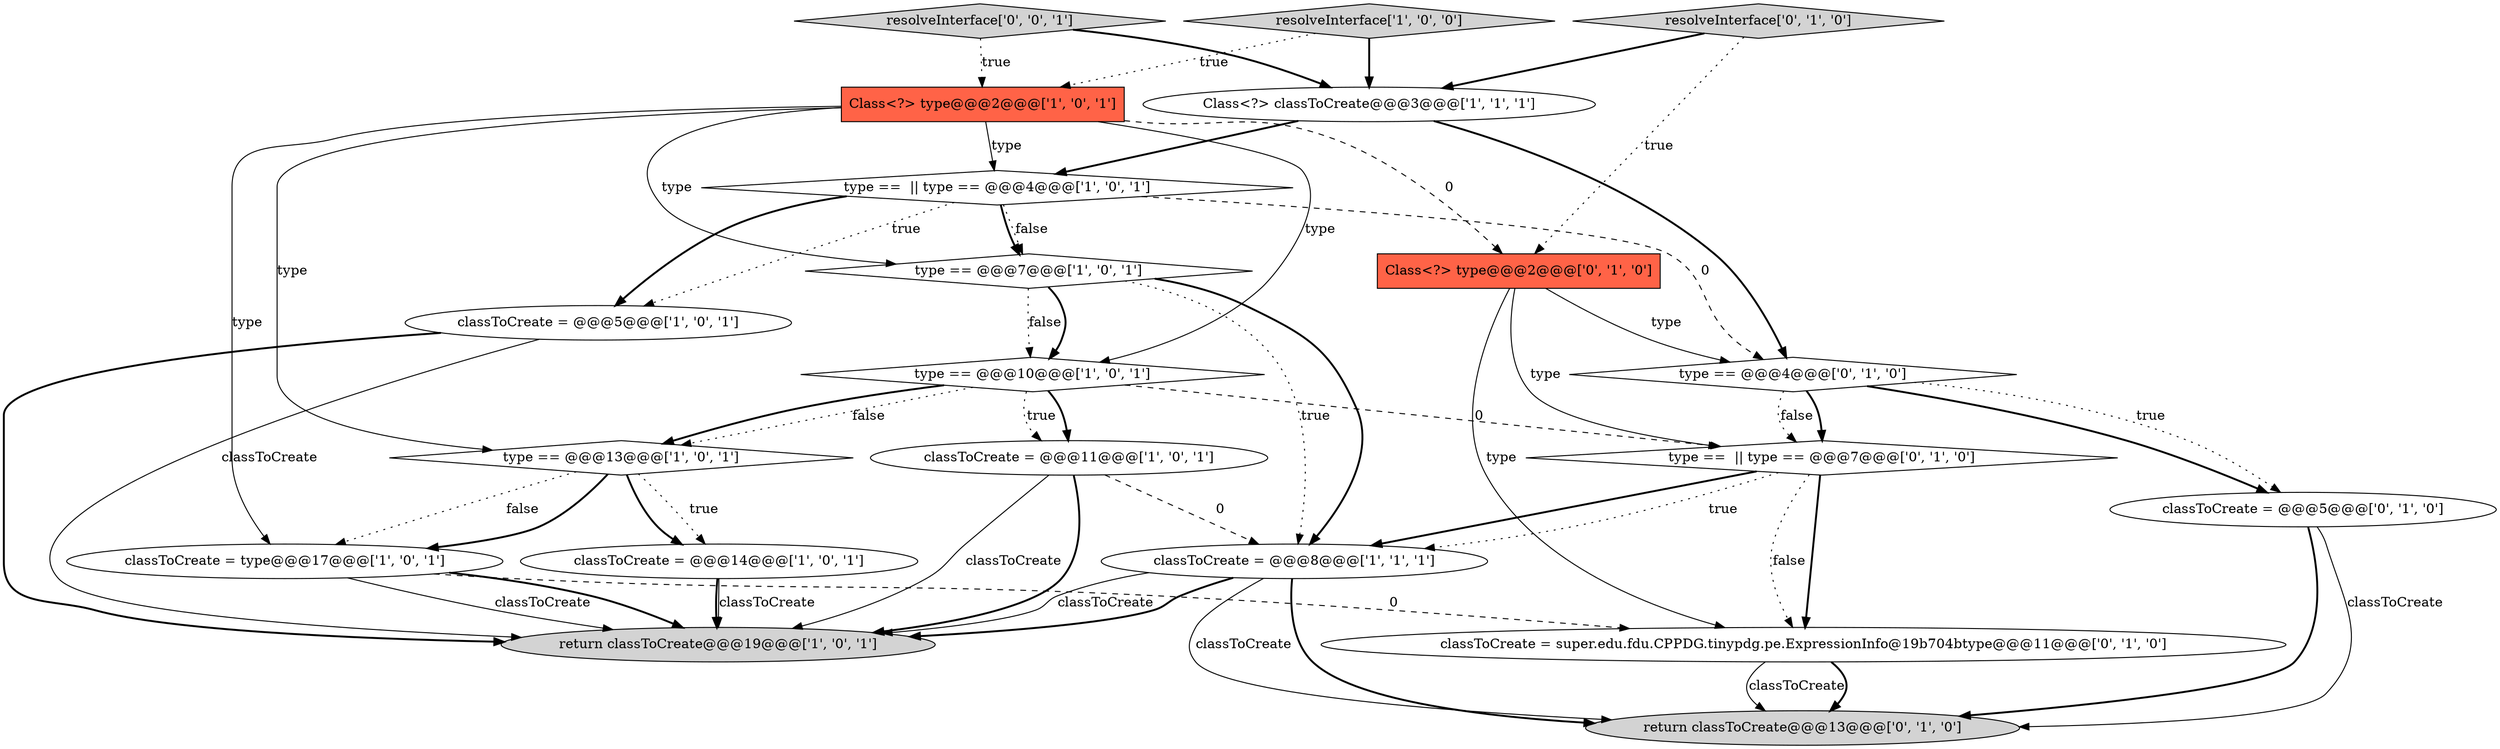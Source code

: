 digraph {
11 [style = filled, label = "classToCreate = @@@14@@@['1', '0', '1']", fillcolor = white, shape = ellipse image = "AAA0AAABBB1BBB"];
16 [style = filled, label = "Class<?> type@@@2@@@['0', '1', '0']", fillcolor = tomato, shape = box image = "AAA1AAABBB2BBB"];
12 [style = filled, label = "return classToCreate@@@19@@@['1', '0', '1']", fillcolor = lightgray, shape = ellipse image = "AAA0AAABBB1BBB"];
1 [style = filled, label = "type == @@@13@@@['1', '0', '1']", fillcolor = white, shape = diamond image = "AAA0AAABBB1BBB"];
14 [style = filled, label = "classToCreate = super.edu.fdu.CPPDG.tinypdg.pe.ExpressionInfo@19b704btype@@@11@@@['0', '1', '0']", fillcolor = white, shape = ellipse image = "AAA1AAABBB2BBB"];
5 [style = filled, label = "type ==  || type == @@@4@@@['1', '0', '1']", fillcolor = white, shape = diamond image = "AAA0AAABBB1BBB"];
15 [style = filled, label = "return classToCreate@@@13@@@['0', '1', '0']", fillcolor = lightgray, shape = ellipse image = "AAA0AAABBB2BBB"];
13 [style = filled, label = "type == @@@4@@@['0', '1', '0']", fillcolor = white, shape = diamond image = "AAA1AAABBB2BBB"];
0 [style = filled, label = "resolveInterface['1', '0', '0']", fillcolor = lightgray, shape = diamond image = "AAA0AAABBB1BBB"];
7 [style = filled, label = "classToCreate = type@@@17@@@['1', '0', '1']", fillcolor = white, shape = ellipse image = "AAA0AAABBB1BBB"];
17 [style = filled, label = "classToCreate = @@@5@@@['0', '1', '0']", fillcolor = white, shape = ellipse image = "AAA0AAABBB2BBB"];
6 [style = filled, label = "classToCreate = @@@8@@@['1', '1', '1']", fillcolor = white, shape = ellipse image = "AAA0AAABBB1BBB"];
8 [style = filled, label = "type == @@@7@@@['1', '0', '1']", fillcolor = white, shape = diamond image = "AAA0AAABBB1BBB"];
19 [style = filled, label = "type ==  || type == @@@7@@@['0', '1', '0']", fillcolor = white, shape = diamond image = "AAA1AAABBB2BBB"];
18 [style = filled, label = "resolveInterface['0', '1', '0']", fillcolor = lightgray, shape = diamond image = "AAA0AAABBB2BBB"];
2 [style = filled, label = "classToCreate = @@@5@@@['1', '0', '1']", fillcolor = white, shape = ellipse image = "AAA0AAABBB1BBB"];
9 [style = filled, label = "Class<?> type@@@2@@@['1', '0', '1']", fillcolor = tomato, shape = box image = "AAA0AAABBB1BBB"];
4 [style = filled, label = "classToCreate = @@@11@@@['1', '0', '1']", fillcolor = white, shape = ellipse image = "AAA0AAABBB1BBB"];
20 [style = filled, label = "resolveInterface['0', '0', '1']", fillcolor = lightgray, shape = diamond image = "AAA0AAABBB3BBB"];
3 [style = filled, label = "Class<?> classToCreate@@@3@@@['1', '1', '1']", fillcolor = white, shape = ellipse image = "AAA0AAABBB1BBB"];
10 [style = filled, label = "type == @@@10@@@['1', '0', '1']", fillcolor = white, shape = diamond image = "AAA0AAABBB1BBB"];
5->2 [style = bold, label=""];
9->7 [style = solid, label="type"];
18->3 [style = bold, label=""];
4->12 [style = solid, label="classToCreate"];
16->19 [style = solid, label="type"];
20->3 [style = bold, label=""];
5->13 [style = dashed, label="0"];
7->12 [style = solid, label="classToCreate"];
5->8 [style = bold, label=""];
11->12 [style = bold, label=""];
19->6 [style = bold, label=""];
1->11 [style = dotted, label="true"];
9->1 [style = solid, label="type"];
13->19 [style = bold, label=""];
14->15 [style = solid, label="classToCreate"];
17->15 [style = solid, label="classToCreate"];
6->15 [style = bold, label=""];
13->17 [style = bold, label=""];
8->10 [style = dotted, label="false"];
8->6 [style = dotted, label="true"];
6->12 [style = solid, label="classToCreate"];
2->12 [style = solid, label="classToCreate"];
8->6 [style = bold, label=""];
0->3 [style = bold, label=""];
9->16 [style = dashed, label="0"];
9->10 [style = solid, label="type"];
13->17 [style = dotted, label="true"];
3->13 [style = bold, label=""];
3->5 [style = bold, label=""];
1->11 [style = bold, label=""];
18->16 [style = dotted, label="true"];
10->1 [style = bold, label=""];
4->6 [style = dashed, label="0"];
9->8 [style = solid, label="type"];
9->5 [style = solid, label="type"];
6->15 [style = solid, label="classToCreate"];
7->12 [style = bold, label=""];
0->9 [style = dotted, label="true"];
11->12 [style = solid, label="classToCreate"];
10->4 [style = bold, label=""];
17->15 [style = bold, label=""];
10->4 [style = dotted, label="true"];
16->14 [style = solid, label="type"];
4->12 [style = bold, label=""];
6->12 [style = bold, label=""];
10->1 [style = dotted, label="false"];
16->13 [style = solid, label="type"];
10->19 [style = dashed, label="0"];
1->7 [style = dotted, label="false"];
19->14 [style = bold, label=""];
13->19 [style = dotted, label="false"];
19->14 [style = dotted, label="false"];
1->7 [style = bold, label=""];
20->9 [style = dotted, label="true"];
7->14 [style = dashed, label="0"];
19->6 [style = dotted, label="true"];
14->15 [style = bold, label=""];
5->8 [style = dotted, label="false"];
8->10 [style = bold, label=""];
5->2 [style = dotted, label="true"];
2->12 [style = bold, label=""];
}
